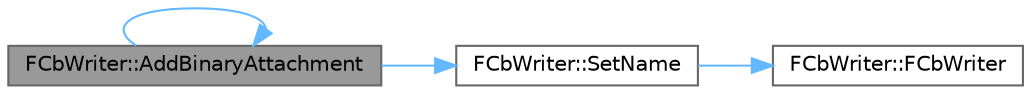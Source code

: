 digraph "FCbWriter::AddBinaryAttachment"
{
 // INTERACTIVE_SVG=YES
 // LATEX_PDF_SIZE
  bgcolor="transparent";
  edge [fontname=Helvetica,fontsize=10,labelfontname=Helvetica,labelfontsize=10];
  node [fontname=Helvetica,fontsize=10,shape=box,height=0.2,width=0.4];
  rankdir="LR";
  Node1 [id="Node000001",label="FCbWriter::AddBinaryAttachment",height=0.2,width=0.4,color="gray40", fillcolor="grey60", style="filled", fontcolor="black",tooltip="Write a field referencing a binary attachment by its hash."];
  Node1 -> Node1 [id="edge1_Node000001_Node000001",color="steelblue1",style="solid",tooltip=" "];
  Node1 -> Node2 [id="edge2_Node000001_Node000002",color="steelblue1",style="solid",tooltip=" "];
  Node2 [id="Node000002",label="FCbWriter::SetName",height=0.2,width=0.4,color="grey40", fillcolor="white", style="filled",URL="$dc/d63/classFCbWriter.html#afa6a3fdd3c4f59435dfceb7a0141d010",tooltip="Sets the name of the next field to be written."];
  Node2 -> Node3 [id="edge3_Node000002_Node000003",color="steelblue1",style="solid",tooltip=" "];
  Node3 [id="Node000003",label="FCbWriter::FCbWriter",height=0.2,width=0.4,color="grey40", fillcolor="white", style="filled",URL="$dc/d63/classFCbWriter.html#a416cb37a6896886db178766bd6912e9b",tooltip=" "];
}
